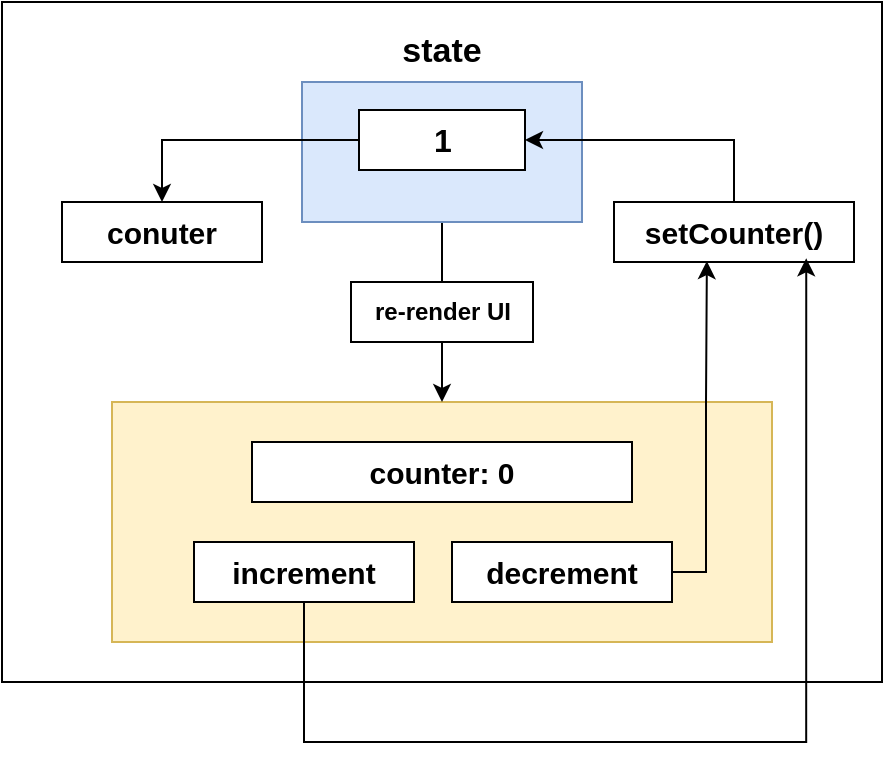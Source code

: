 <mxfile version="25.0.2">
  <diagram name="Page-1" id="Q81eUy8uUt3aKMbl1oc_">
    <mxGraphModel dx="857" dy="567" grid="1" gridSize="10" guides="1" tooltips="1" connect="1" arrows="1" fold="1" page="1" pageScale="1" pageWidth="827" pageHeight="1169" math="0" shadow="0">
      <root>
        <mxCell id="0" />
        <mxCell id="1" parent="0" />
        <mxCell id="U7vFMsMZ41r284HvtnWN-1" value="" style="rounded=0;whiteSpace=wrap;html=1;" vertex="1" parent="1">
          <mxGeometry x="134" y="120" width="440" height="340" as="geometry" />
        </mxCell>
        <mxCell id="U7vFMsMZ41r284HvtnWN-6" value="" style="rounded=0;whiteSpace=wrap;html=1;fillColor=#fff2cc;strokeColor=#d6b656;" vertex="1" parent="1">
          <mxGeometry x="189" y="320" width="330" height="120" as="geometry" />
        </mxCell>
        <mxCell id="U7vFMsMZ41r284HvtnWN-2" value="increment" style="rounded=0;whiteSpace=wrap;html=1;fontStyle=1;fontSize=15;" vertex="1" parent="1">
          <mxGeometry x="230" y="390" width="110" height="30" as="geometry" />
        </mxCell>
        <mxCell id="U7vFMsMZ41r284HvtnWN-3" value="decrement" style="rounded=0;whiteSpace=wrap;html=1;fontStyle=1;fontSize=15;" vertex="1" parent="1">
          <mxGeometry x="359" y="390" width="110" height="30" as="geometry" />
        </mxCell>
        <mxCell id="U7vFMsMZ41r284HvtnWN-4" value="counter: 0" style="rounded=0;whiteSpace=wrap;html=1;fontStyle=1;fontSize=15;" vertex="1" parent="1">
          <mxGeometry x="259" y="340" width="190" height="30" as="geometry" />
        </mxCell>
        <mxCell id="U7vFMsMZ41r284HvtnWN-16" style="edgeStyle=orthogonalEdgeStyle;rounded=0;orthogonalLoop=1;jettySize=auto;html=1;" edge="1" parent="1" source="U7vFMsMZ41r284HvtnWN-5" target="U7vFMsMZ41r284HvtnWN-6">
          <mxGeometry relative="1" as="geometry" />
        </mxCell>
        <mxCell id="U7vFMsMZ41r284HvtnWN-5" value="" style="rounded=0;whiteSpace=wrap;html=1;fontStyle=0;fillColor=#dae8fc;strokeColor=#6c8ebf;" vertex="1" parent="1">
          <mxGeometry x="284" y="160" width="140" height="70" as="geometry" />
        </mxCell>
        <mxCell id="U7vFMsMZ41r284HvtnWN-7" value="state" style="text;html=1;align=center;verticalAlign=middle;whiteSpace=wrap;rounded=0;fontStyle=1;fontSize=17;" vertex="1" parent="1">
          <mxGeometry x="264" y="130" width="180" height="30" as="geometry" />
        </mxCell>
        <mxCell id="U7vFMsMZ41r284HvtnWN-10" style="edgeStyle=orthogonalEdgeStyle;rounded=0;orthogonalLoop=1;jettySize=auto;html=1;" edge="1" parent="1" source="U7vFMsMZ41r284HvtnWN-8" target="U7vFMsMZ41r284HvtnWN-9">
          <mxGeometry relative="1" as="geometry" />
        </mxCell>
        <mxCell id="U7vFMsMZ41r284HvtnWN-8" value="1" style="rounded=0;whiteSpace=wrap;html=1;fontStyle=1;fontSize=16;" vertex="1" parent="1">
          <mxGeometry x="312.5" y="174" width="83" height="30" as="geometry" />
        </mxCell>
        <mxCell id="U7vFMsMZ41r284HvtnWN-9" value="conuter" style="rounded=0;whiteSpace=wrap;html=1;fontStyle=1;fontSize=15;" vertex="1" parent="1">
          <mxGeometry x="164" y="220" width="100" height="30" as="geometry" />
        </mxCell>
        <mxCell id="U7vFMsMZ41r284HvtnWN-13" style="edgeStyle=orthogonalEdgeStyle;rounded=0;orthogonalLoop=1;jettySize=auto;html=1;entryX=1;entryY=0.5;entryDx=0;entryDy=0;" edge="1" parent="1" source="U7vFMsMZ41r284HvtnWN-11" target="U7vFMsMZ41r284HvtnWN-8">
          <mxGeometry relative="1" as="geometry">
            <Array as="points">
              <mxPoint x="500" y="189" />
            </Array>
          </mxGeometry>
        </mxCell>
        <mxCell id="U7vFMsMZ41r284HvtnWN-11" value="setCounter()" style="rounded=0;whiteSpace=wrap;html=1;fontStyle=1;fontSize=15;" vertex="1" parent="1">
          <mxGeometry x="440" y="220" width="120" height="30" as="geometry" />
        </mxCell>
        <mxCell id="U7vFMsMZ41r284HvtnWN-14" style="edgeStyle=orthogonalEdgeStyle;rounded=0;orthogonalLoop=1;jettySize=auto;html=1;entryX=0.387;entryY=0.985;entryDx=0;entryDy=0;entryPerimeter=0;" edge="1" parent="1" source="U7vFMsMZ41r284HvtnWN-3" target="U7vFMsMZ41r284HvtnWN-11">
          <mxGeometry relative="1" as="geometry">
            <Array as="points">
              <mxPoint x="486" y="405" />
              <mxPoint x="486" y="320" />
            </Array>
          </mxGeometry>
        </mxCell>
        <mxCell id="U7vFMsMZ41r284HvtnWN-15" style="edgeStyle=orthogonalEdgeStyle;rounded=0;orthogonalLoop=1;jettySize=auto;html=1;entryX=0.801;entryY=0.939;entryDx=0;entryDy=0;entryPerimeter=0;" edge="1" parent="1" source="U7vFMsMZ41r284HvtnWN-2" target="U7vFMsMZ41r284HvtnWN-11">
          <mxGeometry relative="1" as="geometry">
            <Array as="points">
              <mxPoint x="285" y="490" />
              <mxPoint x="536" y="490" />
            </Array>
          </mxGeometry>
        </mxCell>
        <mxCell id="U7vFMsMZ41r284HvtnWN-17" value="re-render UI" style="rounded=0;whiteSpace=wrap;html=1;fontStyle=1" vertex="1" parent="1">
          <mxGeometry x="308.5" y="260" width="91" height="30" as="geometry" />
        </mxCell>
      </root>
    </mxGraphModel>
  </diagram>
</mxfile>
